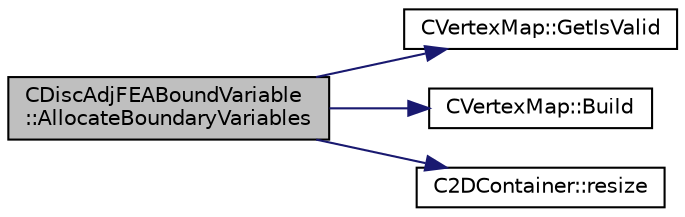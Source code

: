 digraph "CDiscAdjFEABoundVariable::AllocateBoundaryVariables"
{
  edge [fontname="Helvetica",fontsize="10",labelfontname="Helvetica",labelfontsize="10"];
  node [fontname="Helvetica",fontsize="10",shape=record];
  rankdir="LR";
  Node5 [label="CDiscAdjFEABoundVariable\l::AllocateBoundaryVariables",height=0.2,width=0.4,color="black", fillcolor="grey75", style="filled", fontcolor="black"];
  Node5 -> Node6 [color="midnightblue",fontsize="10",style="solid",fontname="Helvetica"];
  Node6 [label="CVertexMap::GetIsValid",height=0.2,width=0.4,color="black", fillcolor="white", style="filled",URL="$class_c_vertex_map.html#a4cd7452ea54e1cdc82332dbcaafec5aa",tooltip="Check if the current mapping is valid. "];
  Node5 -> Node7 [color="midnightblue",fontsize="10",style="solid",fontname="Helvetica"];
  Node7 [label="CVertexMap::Build",height=0.2,width=0.4,color="black", fillcolor="white", style="filled",URL="$class_c_vertex_map.html#adaaf69514da251457a61c66bee0b0fdc",tooltip="Build the point to vertex map. "];
  Node5 -> Node8 [color="midnightblue",fontsize="10",style="solid",fontname="Helvetica"];
  Node8 [label="C2DContainer::resize",height=0.2,width=0.4,color="black", fillcolor="white", style="filled",URL="$class_c2_d_container.html#adefb48b593f76aa322e228fea8f76127",tooltip="Request a change of size. "];
}

